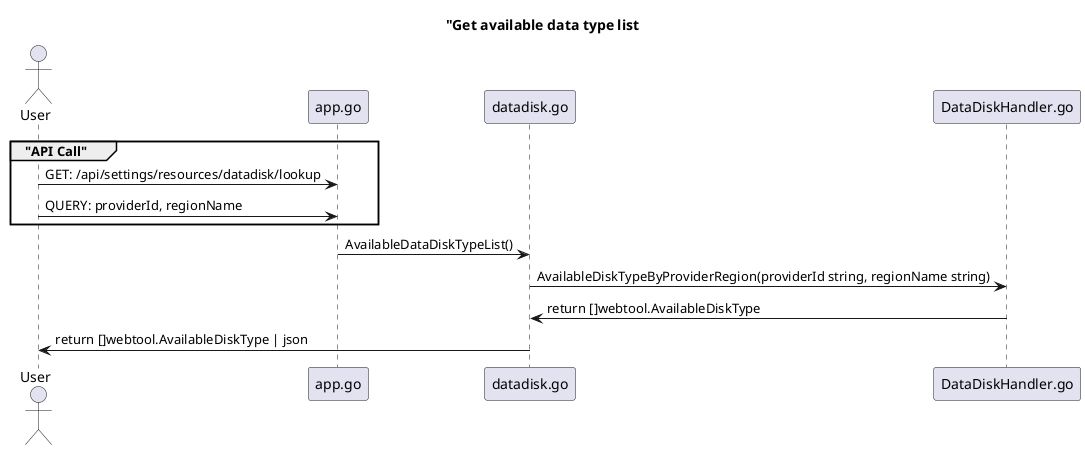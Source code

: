 @startuml

title "Get available data type list

actor User as user

participant "app.go" as app
participant "datadisk.go" as route
participant "DataDiskHandler.go" as datadiskHandler


group  "API Call"
    user    -> app : GET: /api/settings/resources/datadisk/lookup
    user    -> app : QUERY: providerId, regionName
end

app     -> route: AvailableDataDiskTypeList()
route -> datadiskHandler: AvailableDiskTypeByProviderRegion(providerId string, regionName string)
route <- datadiskHandler: return []webtool.AvailableDiskType
user <- route : return []webtool.AvailableDiskType | json

@enduml
